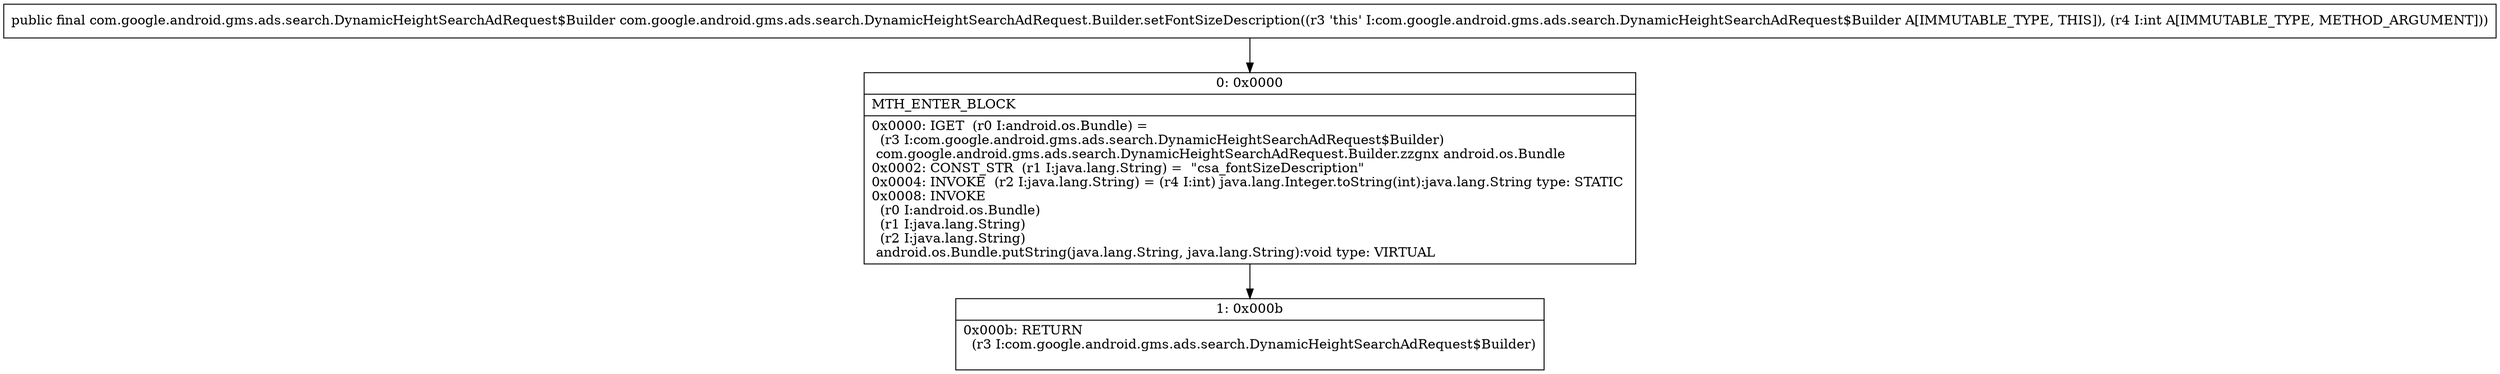 digraph "CFG forcom.google.android.gms.ads.search.DynamicHeightSearchAdRequest.Builder.setFontSizeDescription(I)Lcom\/google\/android\/gms\/ads\/search\/DynamicHeightSearchAdRequest$Builder;" {
Node_0 [shape=record,label="{0\:\ 0x0000|MTH_ENTER_BLOCK\l|0x0000: IGET  (r0 I:android.os.Bundle) = \l  (r3 I:com.google.android.gms.ads.search.DynamicHeightSearchAdRequest$Builder)\l com.google.android.gms.ads.search.DynamicHeightSearchAdRequest.Builder.zzgnx android.os.Bundle \l0x0002: CONST_STR  (r1 I:java.lang.String) =  \"csa_fontSizeDescription\" \l0x0004: INVOKE  (r2 I:java.lang.String) = (r4 I:int) java.lang.Integer.toString(int):java.lang.String type: STATIC \l0x0008: INVOKE  \l  (r0 I:android.os.Bundle)\l  (r1 I:java.lang.String)\l  (r2 I:java.lang.String)\l android.os.Bundle.putString(java.lang.String, java.lang.String):void type: VIRTUAL \l}"];
Node_1 [shape=record,label="{1\:\ 0x000b|0x000b: RETURN  \l  (r3 I:com.google.android.gms.ads.search.DynamicHeightSearchAdRequest$Builder)\l \l}"];
MethodNode[shape=record,label="{public final com.google.android.gms.ads.search.DynamicHeightSearchAdRequest$Builder com.google.android.gms.ads.search.DynamicHeightSearchAdRequest.Builder.setFontSizeDescription((r3 'this' I:com.google.android.gms.ads.search.DynamicHeightSearchAdRequest$Builder A[IMMUTABLE_TYPE, THIS]), (r4 I:int A[IMMUTABLE_TYPE, METHOD_ARGUMENT])) }"];
MethodNode -> Node_0;
Node_0 -> Node_1;
}

